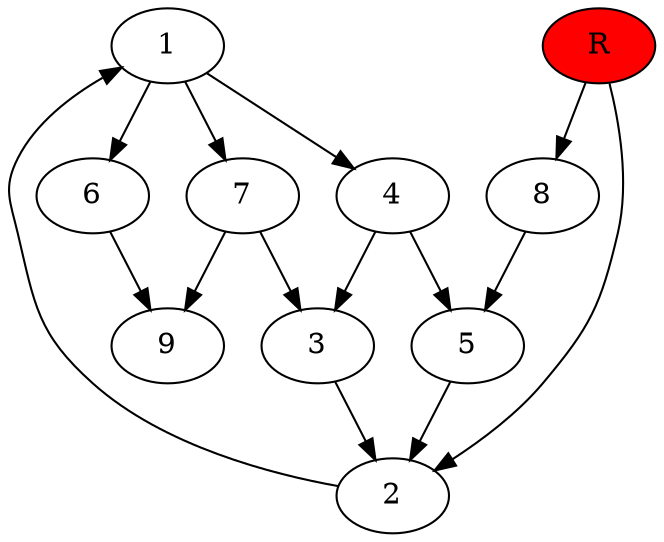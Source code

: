 digraph prb28871 {
	1
	2
	3
	4
	5
	6
	7
	8
	R [fillcolor="#ff0000" style=filled]
	1 -> 4
	1 -> 6
	1 -> 7
	2 -> 1
	3 -> 2
	4 -> 3
	4 -> 5
	5 -> 2
	6 -> 9
	7 -> 3
	7 -> 9
	8 -> 5
	R -> 2
	R -> 8
}
